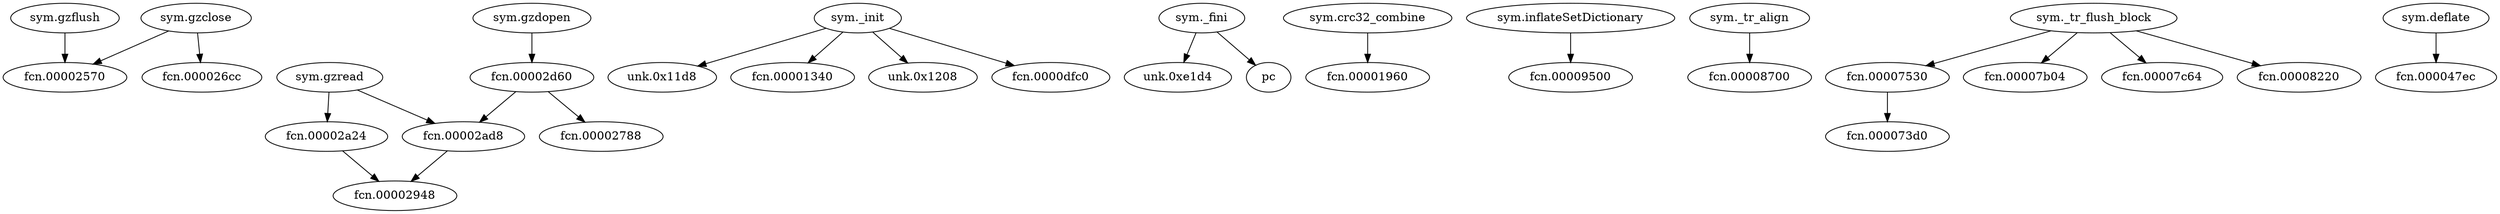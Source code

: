 digraph code {
  "0x00003b3c" [label="sym.gzflush"];
  "0x00003b3c" -> "0x00002570";
  "0x00002570" [label="fcn.00002570"];
  "0x00003304" [label="sym.gzread"];
  "0x00003304" -> "0x00002a24";
  "0x00002a24" [label="fcn.00002a24"];
  "0x00003304" -> "0x00002ad8";
  "0x00002ad8" [label="fcn.00002ad8"];
  "0x000011b4" [label="sym._init"];
  "0x000011b4" -> "0x000011d8";
  "0x000011d8" [label="unk.0x11d8"];
  "0x000011b4" -> "0x00001340";
  "0x00001340" [label="fcn.00001340"];
  "0x000011b4" -> "0x00001208";
  "0x00001208" [label="unk.0x1208"];
  "0x000011b4" -> "0x0000dfc0";
  "0x0000dfc0" [label="fcn.0000dfc0"];
  "0x0000318c" [label="sym.gzdopen"];
  "0x0000318c" -> "0x00002d60";
  "0x00002d60" [label="fcn.00002d60"];
  "0x00002d60" [label="fcn.00002d60"];
  "0x00002d60" -> "0x00002ad8";
  "0x00002ad8" [label="fcn.00002ad8"];
  "0x00002d60" -> "0x00002788";
  "0x00002788" [label="fcn.00002788"];
  "0x00003ffc" [label="sym.gzclose"];
  "0x00003ffc" -> "0x00002570";
  "0x00002570" [label="fcn.00002570"];
  "0x00003ffc" -> "0x000026cc";
  "0x000026cc" [label="fcn.000026cc"];
  "0x0000e1b0" [label="sym._fini"];
  "0x0000e1b0" -> "0x0000e1d4";
  "0x0000e1d4" [label="unk.0xe1d4"];
  "0x0000e1b0" -> "0x00001240";
  "0x00001240" [label="pc"];
  "0x00002410" [label="sym.crc32_combine"];
  "0x00002410" -> "0x00001960";
  "0x00001960" [label="fcn.00001960"];
  "0x0000b954" [label="sym.inflateSetDictionary"];
  "0x0000b954" -> "0x00009500";
  "0x00009500" [label="fcn.00009500"];
  "0x000089d4" [label="sym._tr_align"];
  "0x000089d4" -> "0x00008700";
  "0x00008700" [label="fcn.00008700"];
  "0x00008c10" [label="sym._tr_flush_block"];
  "0x00008c10" -> "0x00007530";
  "0x00007530" [label="fcn.00007530"];
  "0x00008c10" -> "0x00007b04";
  "0x00007b04" [label="fcn.00007b04"];
  "0x00008c10" -> "0x00007c64";
  "0x00007c64" [label="fcn.00007c64"];
  "0x00008c10" -> "0x00008220";
  "0x00008220" [label="fcn.00008220"];
  "0x00005d50" [label="sym.deflate"];
  "0x00005d50" -> "0x000047ec";
  "0x000047ec" [label="fcn.000047ec"];
  "0x00002ad8" [label="fcn.00002ad8"];
  "0x00002ad8" -> "0x00002948";
  "0x00002948" [label="fcn.00002948"];
  "0x00002a24" [label="fcn.00002a24"];
  "0x00002a24" -> "0x00002948";
  "0x00002948" [label="fcn.00002948"];
  "0x00007530" [label="fcn.00007530"];
  "0x00007530" -> "0x000073d0";
  "0x000073d0" [label="fcn.000073d0"];
}